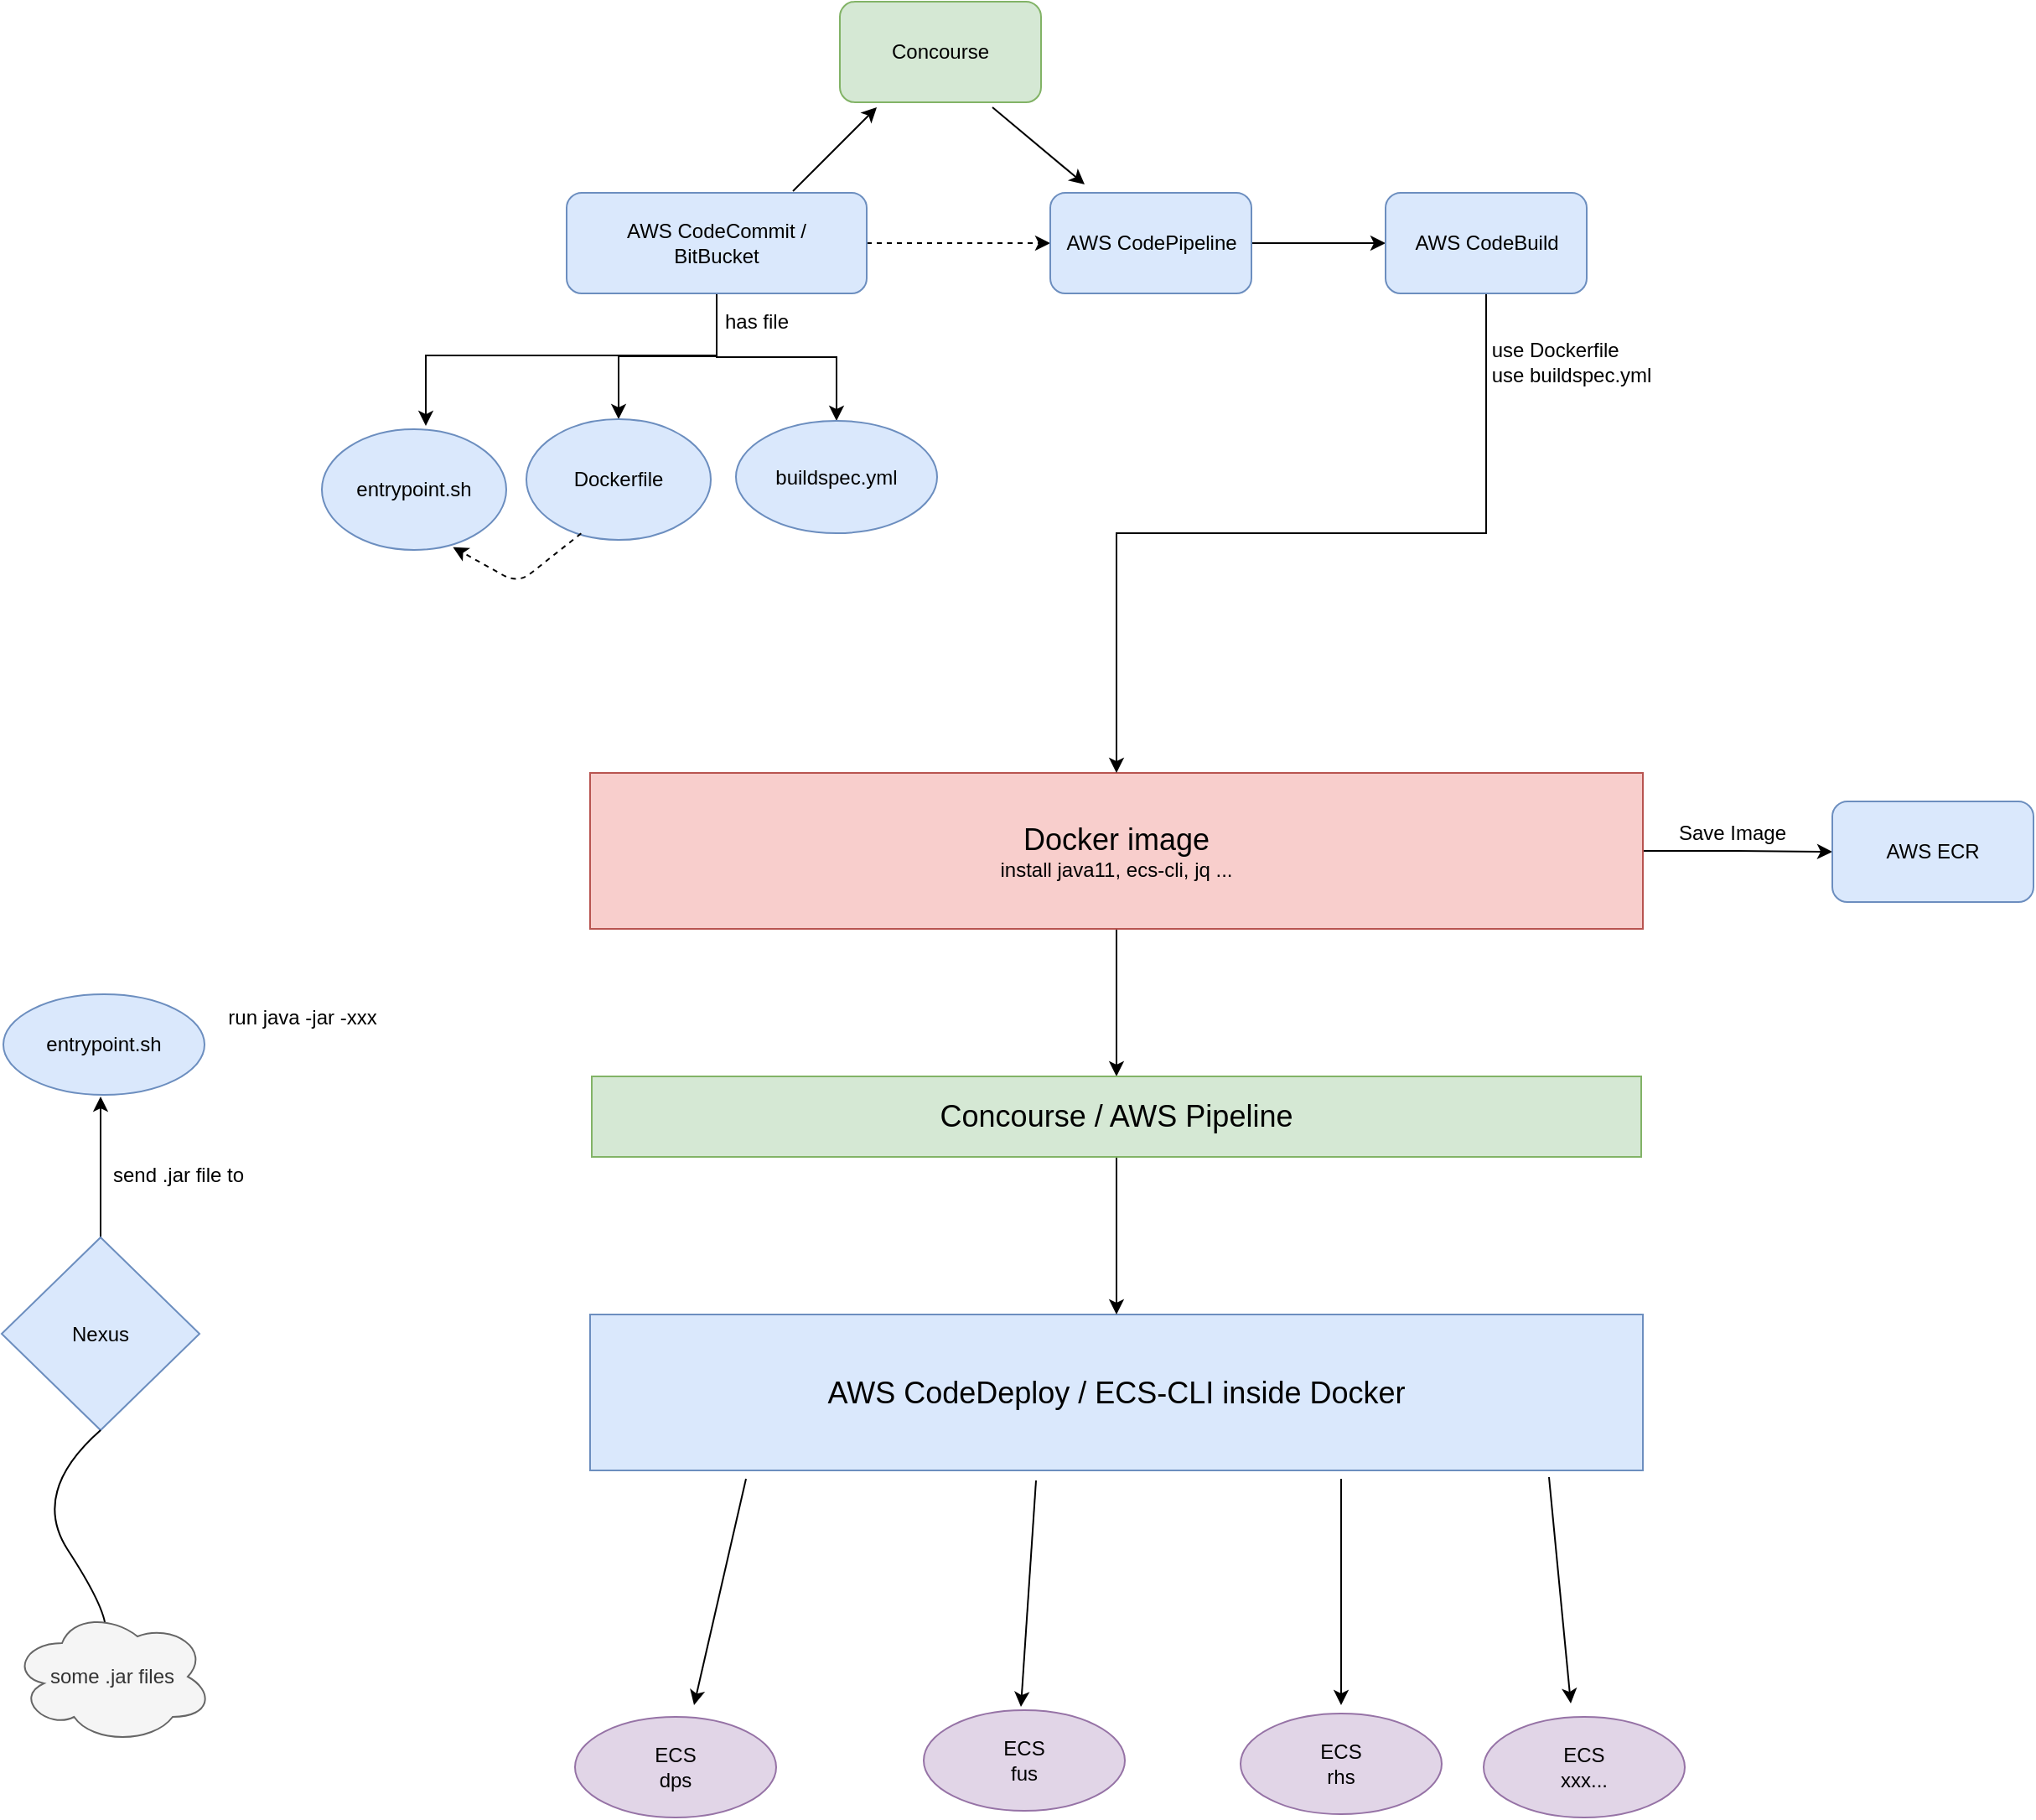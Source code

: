 <mxfile version="15.1.4" type="github">
  <diagram id="v5lT90WFvmj0IPNKoj7h" name="Page-1">
    <mxGraphModel dx="2078" dy="1219" grid="0" gridSize="10" guides="0" tooltips="0" connect="1" arrows="1" fold="1" page="0" pageScale="1" pageWidth="827" pageHeight="1169" math="0" shadow="0">
      <root>
        <mxCell id="0" />
        <mxCell id="1" parent="0" />
        <mxCell id="nxOyHm9exdvSJJ5YbCWH-77" style="edgeStyle=orthogonalEdgeStyle;rounded=0;orthogonalLoop=1;jettySize=auto;html=1;" edge="1" parent="1" source="nxOyHm9exdvSJJ5YbCWH-1" target="nxOyHm9exdvSJJ5YbCWH-75">
          <mxGeometry relative="1" as="geometry" />
        </mxCell>
        <mxCell id="nxOyHm9exdvSJJ5YbCWH-85" value="" style="edgeStyle=orthogonalEdgeStyle;rounded=0;orthogonalLoop=1;jettySize=auto;html=1;" edge="1" parent="1" source="nxOyHm9exdvSJJ5YbCWH-1" target="nxOyHm9exdvSJJ5YbCWH-84">
          <mxGeometry relative="1" as="geometry" />
        </mxCell>
        <mxCell id="nxOyHm9exdvSJJ5YbCWH-1" value="&lt;font style=&quot;font-size: 18px&quot;&gt;Docker image&lt;br&gt;&lt;/font&gt;install java11, ecs-cli, jq ..." style="rounded=0;whiteSpace=wrap;html=1;fillColor=#f8cecc;strokeColor=#b85450;" vertex="1" parent="1">
          <mxGeometry x="112" y="358" width="628" height="93" as="geometry" />
        </mxCell>
        <mxCell id="nxOyHm9exdvSJJ5YbCWH-3" value="ECS&lt;br&gt;dps" style="ellipse;whiteSpace=wrap;html=1;fillColor=#e1d5e7;strokeColor=#9673a6;" vertex="1" parent="1">
          <mxGeometry x="103" y="921" width="120" height="60" as="geometry" />
        </mxCell>
        <mxCell id="nxOyHm9exdvSJJ5YbCWH-7" value="ECS&lt;br&gt;fus" style="ellipse;whiteSpace=wrap;html=1;fillColor=#e1d5e7;strokeColor=#9673a6;" vertex="1" parent="1">
          <mxGeometry x="311" y="917" width="120" height="60" as="geometry" />
        </mxCell>
        <mxCell id="nxOyHm9exdvSJJ5YbCWH-8" value="ECS&lt;br&gt;rhs" style="ellipse;whiteSpace=wrap;html=1;fillColor=#e1d5e7;strokeColor=#9673a6;" vertex="1" parent="1">
          <mxGeometry x="500" y="919" width="120" height="60" as="geometry" />
        </mxCell>
        <mxCell id="nxOyHm9exdvSJJ5YbCWH-9" value="ECS&lt;br&gt;xxx..." style="ellipse;whiteSpace=wrap;html=1;fillColor=#e1d5e7;strokeColor=#9673a6;" vertex="1" parent="1">
          <mxGeometry x="645" y="921" width="120" height="60" as="geometry" />
        </mxCell>
        <mxCell id="nxOyHm9exdvSJJ5YbCWH-38" style="edgeStyle=orthogonalEdgeStyle;rounded=0;orthogonalLoop=1;jettySize=auto;html=1;" edge="1" parent="1" source="nxOyHm9exdvSJJ5YbCWH-11">
          <mxGeometry relative="1" as="geometry">
            <mxPoint x="-180" y="551" as="targetPoint" />
          </mxGeometry>
        </mxCell>
        <mxCell id="nxOyHm9exdvSJJ5YbCWH-11" value="Nexus" style="rhombus;whiteSpace=wrap;html=1;fillColor=#dae8fc;strokeColor=#6c8ebf;" vertex="1" parent="1">
          <mxGeometry x="-239" y="635" width="118" height="115" as="geometry" />
        </mxCell>
        <mxCell id="nxOyHm9exdvSJJ5YbCWH-23" value="" style="edgeStyle=orthogonalEdgeStyle;rounded=0;orthogonalLoop=1;jettySize=auto;html=1;" edge="1" parent="1" source="nxOyHm9exdvSJJ5YbCWH-15" target="nxOyHm9exdvSJJ5YbCWH-22">
          <mxGeometry relative="1" as="geometry" />
        </mxCell>
        <mxCell id="nxOyHm9exdvSJJ5YbCWH-31" value="" style="edgeStyle=orthogonalEdgeStyle;rounded=0;orthogonalLoop=1;jettySize=auto;html=1;" edge="1" parent="1" source="nxOyHm9exdvSJJ5YbCWH-15" target="nxOyHm9exdvSJJ5YbCWH-30">
          <mxGeometry relative="1" as="geometry" />
        </mxCell>
        <mxCell id="nxOyHm9exdvSJJ5YbCWH-45" value="" style="edgeStyle=orthogonalEdgeStyle;rounded=0;orthogonalLoop=1;jettySize=auto;html=1;dashed=1;" edge="1" parent="1" source="nxOyHm9exdvSJJ5YbCWH-15" target="nxOyHm9exdvSJJ5YbCWH-44">
          <mxGeometry relative="1" as="geometry" />
        </mxCell>
        <mxCell id="nxOyHm9exdvSJJ5YbCWH-66" style="edgeStyle=orthogonalEdgeStyle;rounded=0;orthogonalLoop=1;jettySize=auto;html=1;" edge="1" parent="1" source="nxOyHm9exdvSJJ5YbCWH-15">
          <mxGeometry relative="1" as="geometry">
            <mxPoint x="14" y="151" as="targetPoint" />
            <Array as="points">
              <mxPoint x="188" y="109" />
              <mxPoint x="14" y="109" />
            </Array>
          </mxGeometry>
        </mxCell>
        <mxCell id="nxOyHm9exdvSJJ5YbCWH-15" value="AWS CodeCommit /&lt;br&gt;BitBucket" style="rounded=1;whiteSpace=wrap;html=1;fillColor=#dae8fc;strokeColor=#6c8ebf;" vertex="1" parent="1">
          <mxGeometry x="98" y="12" width="179" height="60" as="geometry" />
        </mxCell>
        <mxCell id="nxOyHm9exdvSJJ5YbCWH-22" value="Dockerfile" style="ellipse;whiteSpace=wrap;html=1;rounded=1;strokeColor=#6c8ebf;fillColor=#dae8fc;" vertex="1" parent="1">
          <mxGeometry x="74" y="147" width="110" height="72" as="geometry" />
        </mxCell>
        <mxCell id="nxOyHm9exdvSJJ5YbCWH-25" value="has file" style="text;html=1;align=center;verticalAlign=middle;resizable=0;points=[];autosize=1;strokeColor=none;fillColor=none;" vertex="1" parent="1">
          <mxGeometry x="187" y="80" width="48" height="18" as="geometry" />
        </mxCell>
        <mxCell id="nxOyHm9exdvSJJ5YbCWH-30" value="buildspec.yml" style="ellipse;whiteSpace=wrap;html=1;rounded=1;strokeColor=#6c8ebf;fillColor=#dae8fc;" vertex="1" parent="1">
          <mxGeometry x="199" y="148" width="120" height="67" as="geometry" />
        </mxCell>
        <mxCell id="nxOyHm9exdvSJJ5YbCWH-34" value="entrypoint.sh" style="ellipse;whiteSpace=wrap;html=1;rounded=1;strokeColor=#6c8ebf;fillColor=#dae8fc;" vertex="1" parent="1">
          <mxGeometry x="-238" y="490" width="120" height="60" as="geometry" />
        </mxCell>
        <mxCell id="nxOyHm9exdvSJJ5YbCWH-36" value="run java -jar -xxx" style="text;html=1;align=center;verticalAlign=middle;resizable=0;points=[];autosize=1;strokeColor=none;fillColor=none;" vertex="1" parent="1">
          <mxGeometry x="-110" y="495" width="99" height="18" as="geometry" />
        </mxCell>
        <mxCell id="nxOyHm9exdvSJJ5YbCWH-39" value="send .jar file to" style="text;html=1;align=center;verticalAlign=middle;resizable=0;points=[];autosize=1;strokeColor=none;fillColor=none;" vertex="1" parent="1">
          <mxGeometry x="-178" y="589" width="88" height="18" as="geometry" />
        </mxCell>
        <mxCell id="nxOyHm9exdvSJJ5YbCWH-40" value="" style="curved=1;endArrow=classic;html=1;exitX=0.5;exitY=1;exitDx=0;exitDy=0;" edge="1" parent="1" source="nxOyHm9exdvSJJ5YbCWH-11">
          <mxGeometry width="50" height="50" relative="1" as="geometry">
            <mxPoint x="-236" y="693" as="sourcePoint" />
            <mxPoint x="-177" y="875" as="targetPoint" />
            <Array as="points">
              <mxPoint x="-222" y="787" />
              <mxPoint x="-177" y="856" />
            </Array>
          </mxGeometry>
        </mxCell>
        <mxCell id="nxOyHm9exdvSJJ5YbCWH-13" value="some .jar files" style="ellipse;shape=cloud;whiteSpace=wrap;html=1;fillColor=#f5f5f5;strokeColor=#666666;fontColor=#333333;" vertex="1" parent="1">
          <mxGeometry x="-233" y="857" width="120" height="80" as="geometry" />
        </mxCell>
        <mxCell id="nxOyHm9exdvSJJ5YbCWH-47" value="" style="edgeStyle=orthogonalEdgeStyle;rounded=0;orthogonalLoop=1;jettySize=auto;html=1;" edge="1" parent="1" source="nxOyHm9exdvSJJ5YbCWH-44" target="nxOyHm9exdvSJJ5YbCWH-46">
          <mxGeometry relative="1" as="geometry" />
        </mxCell>
        <mxCell id="nxOyHm9exdvSJJ5YbCWH-44" value="AWS CodePipeline" style="whiteSpace=wrap;html=1;rounded=1;strokeColor=#6c8ebf;fillColor=#dae8fc;" vertex="1" parent="1">
          <mxGeometry x="386.5" y="12" width="120" height="60" as="geometry" />
        </mxCell>
        <mxCell id="nxOyHm9exdvSJJ5YbCWH-86" style="edgeStyle=orthogonalEdgeStyle;rounded=0;orthogonalLoop=1;jettySize=auto;html=1;" edge="1" parent="1" source="nxOyHm9exdvSJJ5YbCWH-46" target="nxOyHm9exdvSJJ5YbCWH-1">
          <mxGeometry relative="1" as="geometry" />
        </mxCell>
        <mxCell id="nxOyHm9exdvSJJ5YbCWH-46" value="AWS CodeBuild" style="whiteSpace=wrap;html=1;rounded=1;strokeColor=#6c8ebf;fillColor=#dae8fc;" vertex="1" parent="1">
          <mxGeometry x="586.5" y="12" width="120" height="60" as="geometry" />
        </mxCell>
        <mxCell id="nxOyHm9exdvSJJ5YbCWH-56" value="Save Image" style="text;html=1;align=center;verticalAlign=middle;resizable=0;points=[];autosize=1;strokeColor=none;fillColor=none;" vertex="1" parent="1">
          <mxGeometry x="756" y="385" width="74" height="18" as="geometry" />
        </mxCell>
        <mxCell id="nxOyHm9exdvSJJ5YbCWH-58" value="&lt;span style=&quot;font-size: 18px&quot;&gt;AWS CodeDeploy / ECS-CLI inside Docker&lt;/span&gt;" style="rounded=0;whiteSpace=wrap;html=1;fillColor=#dae8fc;strokeColor=#6c8ebf;" vertex="1" parent="1">
          <mxGeometry x="112" y="681" width="628" height="93" as="geometry" />
        </mxCell>
        <mxCell id="nxOyHm9exdvSJJ5YbCWH-60" value="" style="endArrow=classic;html=1;" edge="1" parent="1">
          <mxGeometry width="50" height="50" relative="1" as="geometry">
            <mxPoint x="205" y="779" as="sourcePoint" />
            <mxPoint x="174" y="914" as="targetPoint" />
          </mxGeometry>
        </mxCell>
        <mxCell id="nxOyHm9exdvSJJ5YbCWH-61" value="" style="endArrow=classic;html=1;" edge="1" parent="1">
          <mxGeometry width="50" height="50" relative="1" as="geometry">
            <mxPoint x="378" y="780" as="sourcePoint" />
            <mxPoint x="369" y="915" as="targetPoint" />
          </mxGeometry>
        </mxCell>
        <mxCell id="nxOyHm9exdvSJJ5YbCWH-62" value="" style="endArrow=classic;html=1;" edge="1" parent="1">
          <mxGeometry width="50" height="50" relative="1" as="geometry">
            <mxPoint x="560" y="779" as="sourcePoint" />
            <mxPoint x="560" y="914" as="targetPoint" />
          </mxGeometry>
        </mxCell>
        <mxCell id="nxOyHm9exdvSJJ5YbCWH-63" value="" style="endArrow=classic;html=1;" edge="1" parent="1">
          <mxGeometry width="50" height="50" relative="1" as="geometry">
            <mxPoint x="684" y="778" as="sourcePoint" />
            <mxPoint x="697" y="913" as="targetPoint" />
          </mxGeometry>
        </mxCell>
        <mxCell id="nxOyHm9exdvSJJ5YbCWH-67" value="entrypoint.sh" style="ellipse;whiteSpace=wrap;html=1;rounded=1;strokeColor=#6c8ebf;fillColor=#dae8fc;" vertex="1" parent="1">
          <mxGeometry x="-48" y="153" width="110" height="72" as="geometry" />
        </mxCell>
        <mxCell id="nxOyHm9exdvSJJ5YbCWH-69" value="" style="endArrow=classic;html=1;" edge="1" parent="1">
          <mxGeometry width="50" height="50" relative="1" as="geometry">
            <mxPoint x="233" y="11" as="sourcePoint" />
            <mxPoint x="283" y="-39" as="targetPoint" />
          </mxGeometry>
        </mxCell>
        <mxCell id="nxOyHm9exdvSJJ5YbCWH-70" value="Concourse" style="rounded=1;whiteSpace=wrap;html=1;fillColor=#d5e8d4;strokeColor=#82b366;" vertex="1" parent="1">
          <mxGeometry x="261" y="-102" width="120" height="60" as="geometry" />
        </mxCell>
        <mxCell id="nxOyHm9exdvSJJ5YbCWH-71" value="" style="endArrow=classic;html=1;" edge="1" parent="1">
          <mxGeometry width="50" height="50" relative="1" as="geometry">
            <mxPoint x="352" y="-39" as="sourcePoint" />
            <mxPoint x="407" y="7" as="targetPoint" />
          </mxGeometry>
        </mxCell>
        <mxCell id="nxOyHm9exdvSJJ5YbCWH-78" style="edgeStyle=orthogonalEdgeStyle;rounded=0;orthogonalLoop=1;jettySize=auto;html=1;entryX=0.5;entryY=0;entryDx=0;entryDy=0;" edge="1" parent="1" source="nxOyHm9exdvSJJ5YbCWH-75" target="nxOyHm9exdvSJJ5YbCWH-58">
          <mxGeometry relative="1" as="geometry" />
        </mxCell>
        <mxCell id="nxOyHm9exdvSJJ5YbCWH-75" value="&lt;span style=&quot;font-size: 18px&quot;&gt;Concourse / AWS Pipeline&lt;/span&gt;" style="rounded=0;whiteSpace=wrap;html=1;fillColor=#d5e8d4;strokeColor=#82b366;" vertex="1" parent="1">
          <mxGeometry x="113" y="539" width="626" height="48" as="geometry" />
        </mxCell>
        <mxCell id="nxOyHm9exdvSJJ5YbCWH-84" value="&lt;font face=&quot;helvetica&quot;&gt;AWS ECR&lt;br&gt;&lt;/font&gt;" style="rounded=1;whiteSpace=wrap;html=1;fillColor=#dae8fc;strokeColor=#6c8ebf;" vertex="1" parent="1">
          <mxGeometry x="853" y="375" width="120" height="60" as="geometry" />
        </mxCell>
        <mxCell id="nxOyHm9exdvSJJ5YbCWH-87" value="&lt;div style=&quot;text-align: left&quot;&gt;&lt;span&gt;use Dockerfile&lt;/span&gt;&lt;/div&gt;&lt;div style=&quot;text-align: left&quot;&gt;&lt;span&gt;use buildspec.yml&lt;/span&gt;&lt;/div&gt;" style="text;html=1;align=center;verticalAlign=middle;resizable=0;points=[];autosize=1;strokeColor=none;fillColor=none;" vertex="1" parent="1">
          <mxGeometry x="644" y="97" width="105" height="32" as="geometry" />
        </mxCell>
        <mxCell id="nxOyHm9exdvSJJ5YbCWH-88" value="" style="endArrow=classic;html=1;exitX=0.297;exitY=0.946;exitDx=0;exitDy=0;exitPerimeter=0;entryX=0.711;entryY=0.977;entryDx=0;entryDy=0;entryPerimeter=0;dashed=1;" edge="1" parent="1" source="nxOyHm9exdvSJJ5YbCWH-22" target="nxOyHm9exdvSJJ5YbCWH-67">
          <mxGeometry width="50" height="50" relative="1" as="geometry">
            <mxPoint x="39" y="304" as="sourcePoint" />
            <mxPoint x="31" y="215" as="targetPoint" />
            <Array as="points">
              <mxPoint x="69" y="245" />
            </Array>
          </mxGeometry>
        </mxCell>
      </root>
    </mxGraphModel>
  </diagram>
</mxfile>
